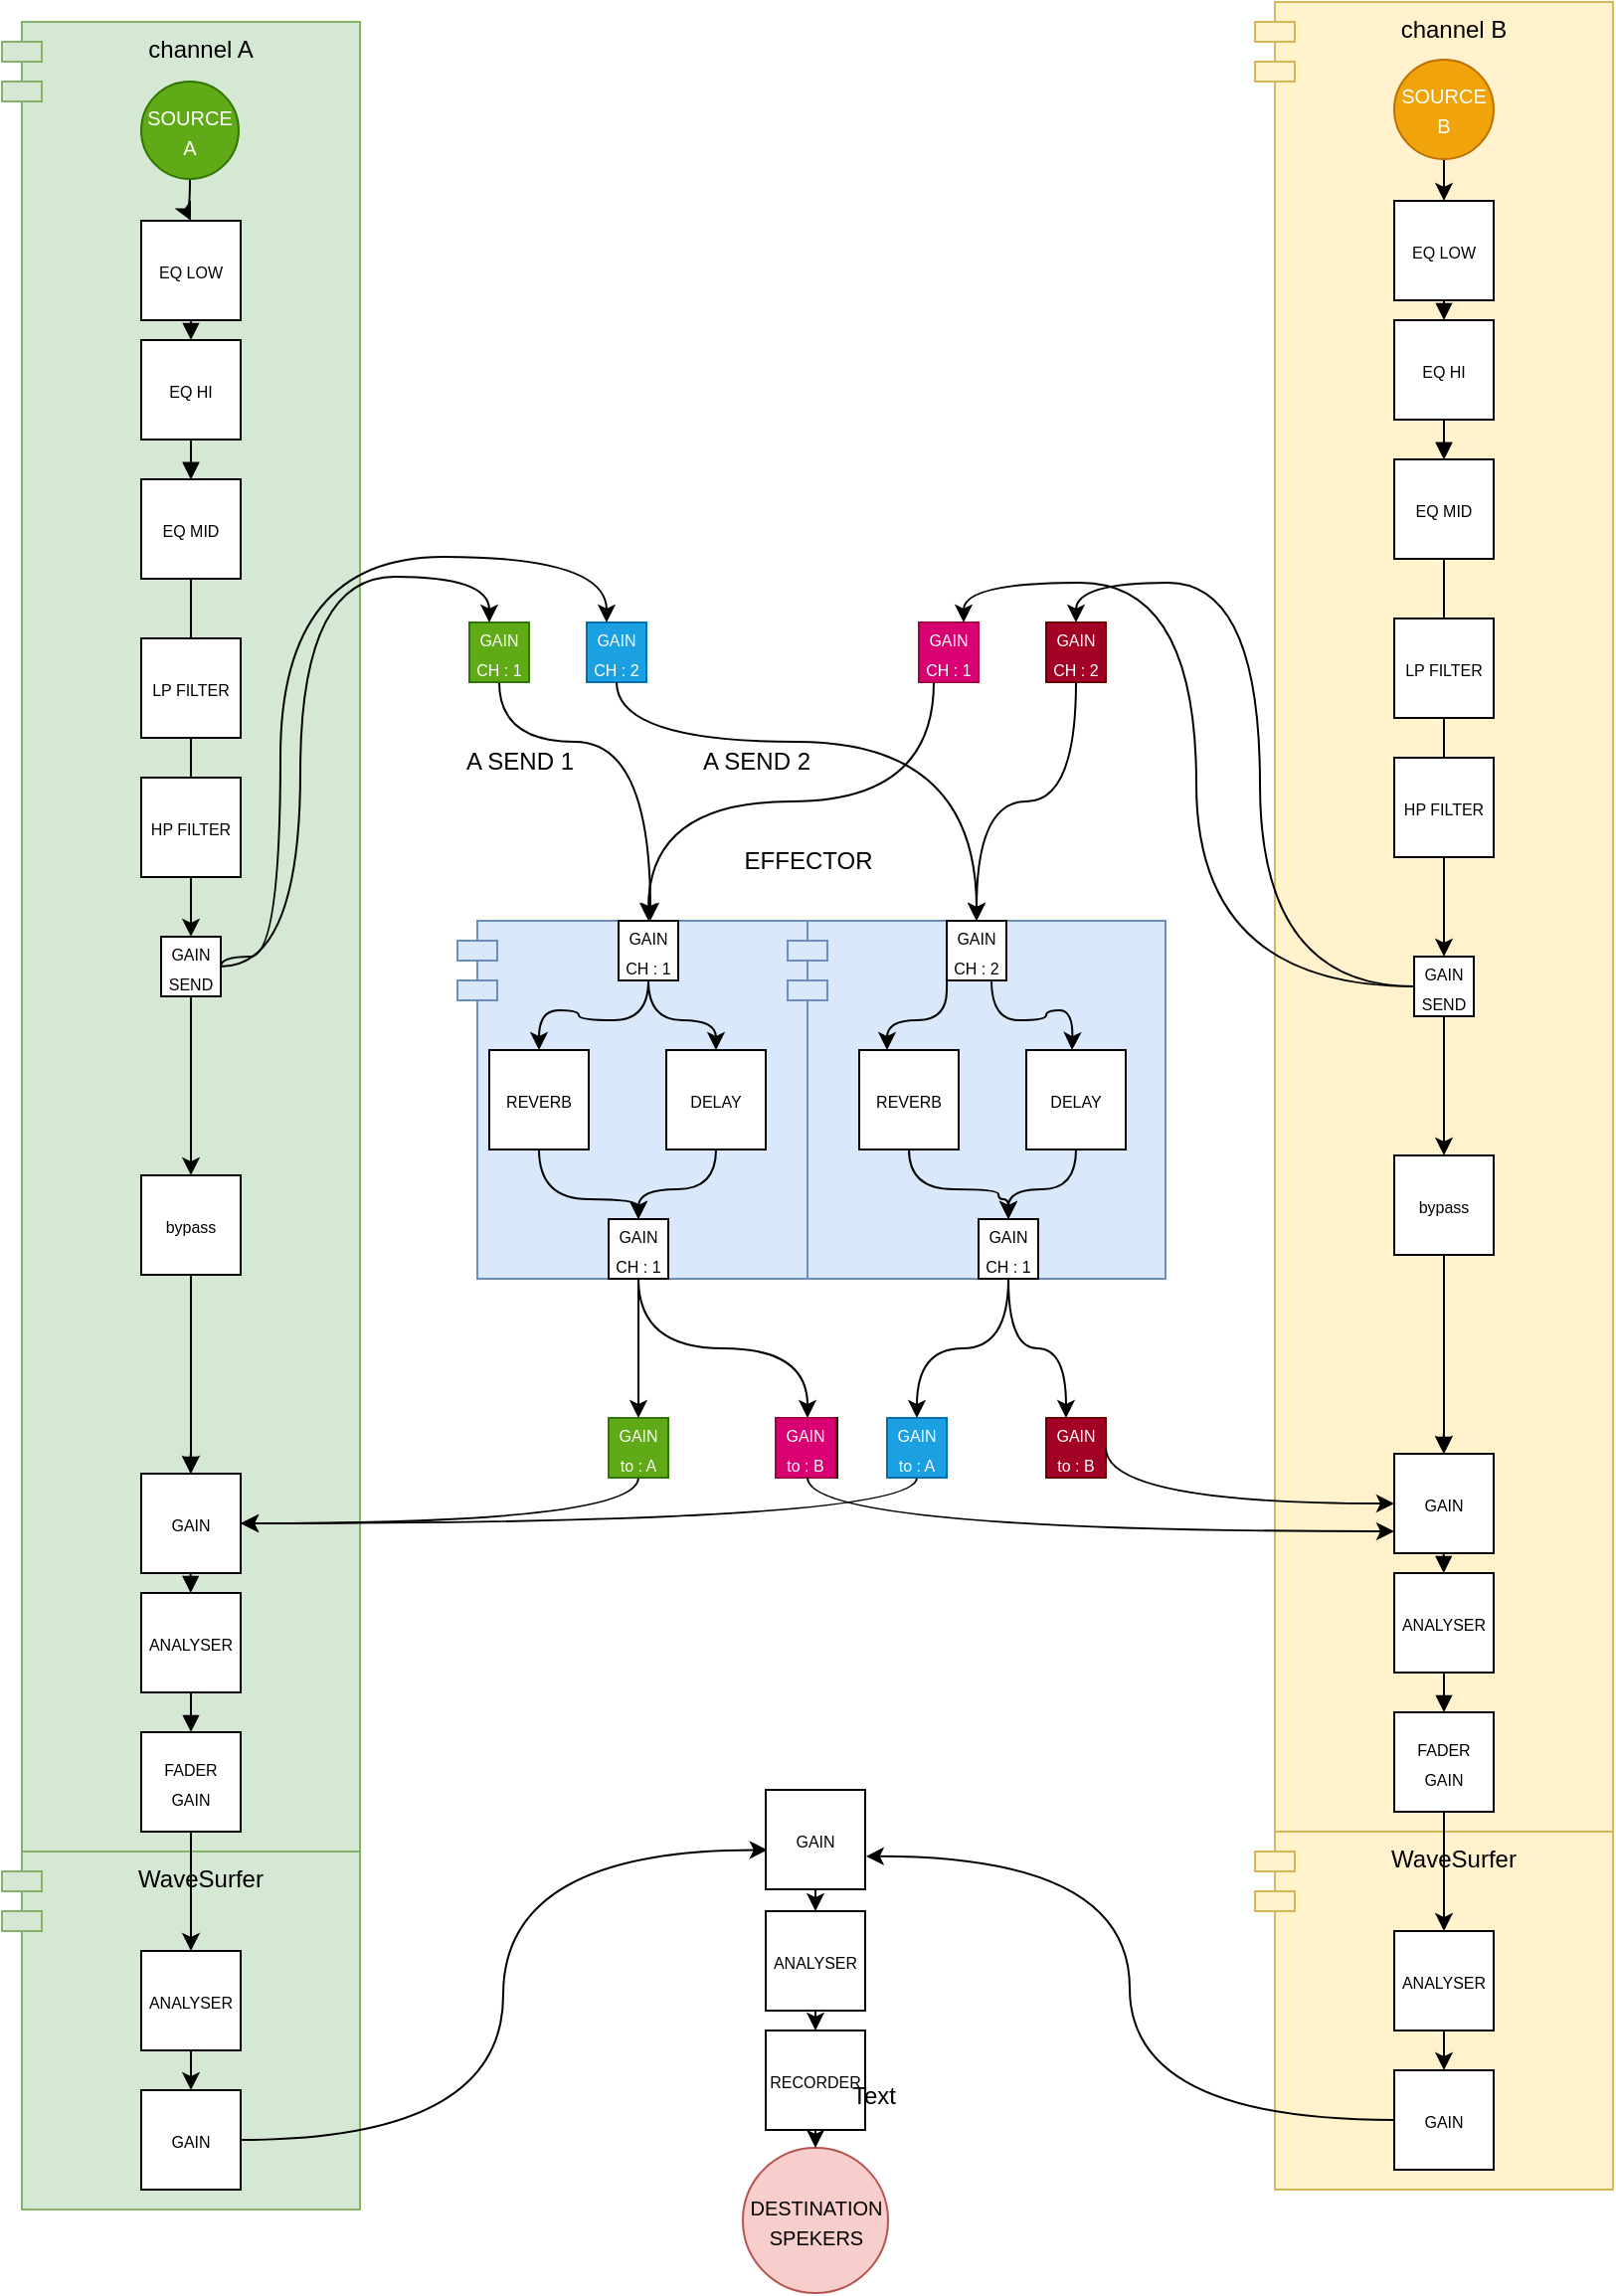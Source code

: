 <mxfile version="12.8.5" type="device"><diagram id="aJyT9b3DhNtjp5LQGEHR" name="Page-1"><mxGraphModel dx="2336" dy="2329" grid="1" gridSize="10" guides="1" tooltips="1" connect="1" arrows="1" fold="1" page="1" pageScale="1" pageWidth="827" pageHeight="1169" math="0" shadow="0"><root><mxCell id="0"/><mxCell id="1" parent="0"/><mxCell id="hh_D-ZH2HeHmO4kGd6he-6" value="channel A" style="shape=module;align=left;spacingLeft=20;align=center;verticalAlign=top;fillColor=#d5e8d4;strokeColor=#82b366;" vertex="1" parent="1"><mxGeometry x="9" y="-1159" width="180" height="1010" as="geometry"/></mxCell><mxCell id="hh_D-ZH2HeHmO4kGd6he-231" style="edgeStyle=orthogonalEdgeStyle;curved=1;rounded=0;orthogonalLoop=1;jettySize=auto;html=1;entryX=0.5;entryY=0;entryDx=0;entryDy=0;" edge="1" parent="1" source="hh_D-ZH2HeHmO4kGd6he-2" target="hh_D-ZH2HeHmO4kGd6he-3"><mxGeometry relative="1" as="geometry"/></mxCell><mxCell id="hh_D-ZH2HeHmO4kGd6he-2" value="&lt;font style=&quot;font-size: 10px&quot;&gt;SOURCE&lt;br&gt;A&lt;br&gt;&lt;/font&gt;" style="ellipse;whiteSpace=wrap;html=1;aspect=fixed;fillColor=#60a917;strokeColor=#2D7600;fontColor=#ffffff;" vertex="1" parent="1"><mxGeometry x="79" y="-1129" width="49" height="49" as="geometry"/></mxCell><mxCell id="hh_D-ZH2HeHmO4kGd6he-3" value="&lt;font style=&quot;font-size: 8px&quot;&gt;EQ LOW&lt;/font&gt;" style="whiteSpace=wrap;html=1;aspect=fixed;" vertex="1" parent="1"><mxGeometry x="79" y="-1059" width="50" height="50" as="geometry"/></mxCell><mxCell id="hh_D-ZH2HeHmO4kGd6he-8" value="&lt;font style=&quot;font-size: 8px&quot;&gt;GAIN&lt;/font&gt;" style="whiteSpace=wrap;html=1;aspect=fixed;" vertex="1" parent="1"><mxGeometry x="79" y="-429" width="50" height="50" as="geometry"/></mxCell><mxCell id="hh_D-ZH2HeHmO4kGd6he-9" value="&lt;font style=&quot;font-size: 8px&quot;&gt;ANALYSER&lt;/font&gt;" style="whiteSpace=wrap;html=1;aspect=fixed;" vertex="1" parent="1"><mxGeometry x="79" y="-369" width="50" height="50" as="geometry"/></mxCell><mxCell id="hh_D-ZH2HeHmO4kGd6he-10" value="&lt;font style=&quot;font-size: 8px&quot;&gt;FADER&lt;br&gt;GAIN&lt;br&gt;&lt;/font&gt;" style="whiteSpace=wrap;html=1;aspect=fixed;" vertex="1" parent="1"><mxGeometry x="79" y="-299" width="50" height="50" as="geometry"/></mxCell><mxCell id="hh_D-ZH2HeHmO4kGd6he-12" value="WaveSurfer" style="shape=module;align=left;spacingLeft=20;align=center;verticalAlign=top;fillColor=#d5e8d4;strokeColor=#82b366;" vertex="1" parent="1"><mxGeometry x="9" y="-239" width="180" height="180" as="geometry"/></mxCell><mxCell id="hh_D-ZH2HeHmO4kGd6he-41" value="" style="edgeStyle=none;rounded=0;orthogonalLoop=1;jettySize=auto;html=1;entryX=0.5;entryY=0;entryDx=0;entryDy=0;" edge="1" parent="1" source="hh_D-ZH2HeHmO4kGd6he-13" target="hh_D-ZH2HeHmO4kGd6he-14"><mxGeometry relative="1" as="geometry"><mxPoint x="104" y="-69" as="targetPoint"/></mxGeometry></mxCell><mxCell id="hh_D-ZH2HeHmO4kGd6he-13" value="&lt;font style=&quot;font-size: 8px&quot;&gt;ANALYSER&lt;/font&gt;" style="whiteSpace=wrap;html=1;aspect=fixed;" vertex="1" parent="1"><mxGeometry x="79" y="-189" width="50" height="50" as="geometry"/></mxCell><mxCell id="hh_D-ZH2HeHmO4kGd6he-227" style="edgeStyle=orthogonalEdgeStyle;curved=1;rounded=0;orthogonalLoop=1;jettySize=auto;html=1;entryX=0.018;entryY=0.604;entryDx=0;entryDy=0;entryPerimeter=0;" edge="1" parent="1" source="hh_D-ZH2HeHmO4kGd6he-14" target="hh_D-ZH2HeHmO4kGd6he-26"><mxGeometry relative="1" as="geometry"/></mxCell><mxCell id="hh_D-ZH2HeHmO4kGd6he-14" value="&lt;font style=&quot;font-size: 8px&quot;&gt;GAIN&lt;/font&gt;" style="whiteSpace=wrap;html=1;aspect=fixed;" vertex="1" parent="1"><mxGeometry x="79" y="-119" width="50" height="50" as="geometry"/></mxCell><mxCell id="hh_D-ZH2HeHmO4kGd6he-26" value="&lt;font style=&quot;font-size: 8px&quot;&gt;GAIN&lt;/font&gt;" style="whiteSpace=wrap;html=1;aspect=fixed;" vertex="1" parent="1"><mxGeometry x="393" y="-270" width="50" height="50" as="geometry"/></mxCell><mxCell id="hh_D-ZH2HeHmO4kGd6he-36" value="" style="edgeStyle=none;rounded=0;orthogonalLoop=1;jettySize=auto;html=1;exitX=0.5;exitY=1;exitDx=0;exitDy=0;entryX=0.5;entryY=0;entryDx=0;entryDy=0;" edge="1" parent="1" source="hh_D-ZH2HeHmO4kGd6he-26" target="hh_D-ZH2HeHmO4kGd6he-27"><mxGeometry relative="1" as="geometry"><mxPoint x="439" y="111" as="targetPoint"/></mxGeometry></mxCell><mxCell id="hh_D-ZH2HeHmO4kGd6he-229" style="edgeStyle=orthogonalEdgeStyle;curved=1;rounded=0;orthogonalLoop=1;jettySize=auto;html=1;exitX=0.5;exitY=1;exitDx=0;exitDy=0;entryX=0.5;entryY=0;entryDx=0;entryDy=0;" edge="1" parent="1" source="hh_D-ZH2HeHmO4kGd6he-27" target="hh_D-ZH2HeHmO4kGd6he-226"><mxGeometry relative="1" as="geometry"/></mxCell><mxCell id="hh_D-ZH2HeHmO4kGd6he-27" value="&lt;font style=&quot;font-size: 8px&quot;&gt;ANALYSER&lt;/font&gt;" style="whiteSpace=wrap;html=1;aspect=fixed;" vertex="1" parent="1"><mxGeometry x="393" y="-209" width="50" height="50" as="geometry"/></mxCell><mxCell id="hh_D-ZH2HeHmO4kGd6he-42" value="" style="edgeStyle=none;rounded=0;orthogonalLoop=1;jettySize=auto;html=1;entryX=0.5;entryY=0;entryDx=0;entryDy=0;" edge="1" parent="1" target="hh_D-ZH2HeHmO4kGd6he-13"><mxGeometry relative="1" as="geometry"><mxPoint x="104" y="-249" as="sourcePoint"/><mxPoint x="103.88" y="-239" as="targetPoint"/></mxGeometry></mxCell><mxCell id="hh_D-ZH2HeHmO4kGd6he-45" value="" style="endArrow=block;endFill=1;endSize=6;html=1;exitX=0.5;exitY=1;exitDx=0;exitDy=0;entryX=0.5;entryY=0;entryDx=0;entryDy=0;" edge="1" parent="1" source="hh_D-ZH2HeHmO4kGd6he-9" target="hh_D-ZH2HeHmO4kGd6he-10"><mxGeometry width="100" relative="1" as="geometry"><mxPoint x="169" y="-139" as="sourcePoint"/><mxPoint x="269" y="-139" as="targetPoint"/></mxGeometry></mxCell><mxCell id="hh_D-ZH2HeHmO4kGd6he-46" value="" style="endArrow=block;endFill=1;endSize=6;html=1;exitX=0.5;exitY=1;exitDx=0;exitDy=0;entryX=0.5;entryY=0;entryDx=0;entryDy=0;" edge="1" parent="1"><mxGeometry width="100" relative="1" as="geometry"><mxPoint x="103.86" y="-379" as="sourcePoint"/><mxPoint x="103.86" y="-369" as="targetPoint"/></mxGeometry></mxCell><mxCell id="hh_D-ZH2HeHmO4kGd6he-48" value="" style="endArrow=block;endFill=1;endSize=6;html=1;exitX=0.5;exitY=1;exitDx=0;exitDy=0;entryX=0.5;entryY=0;entryDx=0;entryDy=0;" edge="1" parent="1"><mxGeometry width="100" relative="1" as="geometry"><mxPoint x="103.86" y="-439" as="sourcePoint"/><mxPoint x="103.86" y="-429" as="targetPoint"/></mxGeometry></mxCell><mxCell id="hh_D-ZH2HeHmO4kGd6he-50" value="" style="endArrow=block;endFill=1;endSize=6;html=1;exitX=0.5;exitY=1;exitDx=0;exitDy=0;entryX=0.5;entryY=0;entryDx=0;entryDy=0;" edge="1" parent="1" source="hh_D-ZH2HeHmO4kGd6he-1" target="hh_D-ZH2HeHmO4kGd6he-4"><mxGeometry width="100" relative="1" as="geometry"><mxPoint x="103.86" y="-499" as="sourcePoint"/><mxPoint x="104" y="-499" as="targetPoint"/></mxGeometry></mxCell><mxCell id="hh_D-ZH2HeHmO4kGd6he-1" value="&lt;font style=&quot;font-size: 8px&quot;&gt;EQ HI&lt;/font&gt;" style="whiteSpace=wrap;html=1;aspect=fixed;" vertex="1" parent="1"><mxGeometry x="79" y="-999" width="50" height="50" as="geometry"/></mxCell><mxCell id="hh_D-ZH2HeHmO4kGd6he-60" value="" style="endArrow=block;endFill=1;endSize=6;html=1;exitX=0.5;exitY=1;exitDx=0;exitDy=0;entryX=0.5;entryY=0;entryDx=0;entryDy=0;" edge="1" parent="1" source="hh_D-ZH2HeHmO4kGd6he-3" target="hh_D-ZH2HeHmO4kGd6he-1"><mxGeometry width="100" relative="1" as="geometry"><mxPoint x="104" y="-579" as="sourcePoint"/><mxPoint x="103.86" y="-549" as="targetPoint"/></mxGeometry></mxCell><mxCell id="hh_D-ZH2HeHmO4kGd6he-71" style="edgeStyle=orthogonalEdgeStyle;curved=1;rounded=0;orthogonalLoop=1;jettySize=auto;html=1;exitX=0.5;exitY=1;exitDx=0;exitDy=0;" edge="1" parent="1" source="hh_D-ZH2HeHmO4kGd6he-131" target="hh_D-ZH2HeHmO4kGd6he-69"><mxGeometry relative="1" as="geometry"><Array as="points"><mxPoint x="259" y="-797"/><mxPoint x="335" y="-797"/></Array></mxGeometry></mxCell><mxCell id="hh_D-ZH2HeHmO4kGd6he-180" style="edgeStyle=orthogonalEdgeStyle;curved=1;rounded=0;orthogonalLoop=1;jettySize=auto;html=1;entryX=0.5;entryY=0;entryDx=0;entryDy=0;" edge="1" parent="1" source="hh_D-ZH2HeHmO4kGd6he-77" target="hh_D-ZH2HeHmO4kGd6he-8"><mxGeometry relative="1" as="geometry"/></mxCell><mxCell id="hh_D-ZH2HeHmO4kGd6he-77" value="&lt;font style=&quot;font-size: 8px&quot;&gt;bypass&lt;br&gt;&lt;/font&gt;" style="whiteSpace=wrap;html=1;aspect=fixed;" vertex="1" parent="1"><mxGeometry x="79" y="-579" width="50" height="50" as="geometry"/></mxCell><mxCell id="hh_D-ZH2HeHmO4kGd6he-83" value="" style="shape=module;align=left;spacingLeft=20;align=center;verticalAlign=top;fillColor=#dae8fc;strokeColor=#6c8ebf;" vertex="1" parent="1"><mxGeometry x="238" y="-707" width="180" height="180" as="geometry"/></mxCell><mxCell id="hh_D-ZH2HeHmO4kGd6he-84" value="" style="shape=module;align=left;spacingLeft=20;align=center;verticalAlign=top;fillColor=#dae8fc;strokeColor=#6c8ebf;" vertex="1" parent="1"><mxGeometry x="404" y="-707" width="190" height="180" as="geometry"/></mxCell><mxCell id="hh_D-ZH2HeHmO4kGd6he-116" style="edgeStyle=orthogonalEdgeStyle;curved=1;rounded=0;orthogonalLoop=1;jettySize=auto;html=1;exitX=0.5;exitY=1;exitDx=0;exitDy=0;entryX=0.5;entryY=0;entryDx=0;entryDy=0;" edge="1" parent="1" source="hh_D-ZH2HeHmO4kGd6he-82" target="hh_D-ZH2HeHmO4kGd6he-95"><mxGeometry relative="1" as="geometry"><Array as="points"><mxPoint x="279" y="-567"/><mxPoint x="329" y="-567"/></Array></mxGeometry></mxCell><mxCell id="hh_D-ZH2HeHmO4kGd6he-82" value="&lt;font style=&quot;font-size: 8px&quot;&gt;REVERB&lt;/font&gt;" style="whiteSpace=wrap;html=1;aspect=fixed;" vertex="1" parent="1"><mxGeometry x="254" y="-642" width="50" height="50" as="geometry"/></mxCell><mxCell id="hh_D-ZH2HeHmO4kGd6he-121" style="edgeStyle=orthogonalEdgeStyle;curved=1;rounded=0;orthogonalLoop=1;jettySize=auto;html=1;exitX=0.5;exitY=1;exitDx=0;exitDy=0;entryX=0.5;entryY=0;entryDx=0;entryDy=0;" edge="1" parent="1" source="hh_D-ZH2HeHmO4kGd6he-88" target="hh_D-ZH2HeHmO4kGd6he-95"><mxGeometry relative="1" as="geometry"/></mxCell><mxCell id="hh_D-ZH2HeHmO4kGd6he-88" value="&lt;font style=&quot;font-size: 8px&quot;&gt;DELAY&lt;/font&gt;" style="whiteSpace=wrap;html=1;aspect=fixed;" vertex="1" parent="1"><mxGeometry x="343" y="-642" width="50" height="50" as="geometry"/></mxCell><mxCell id="hh_D-ZH2HeHmO4kGd6he-89" style="edgeStyle=orthogonalEdgeStyle;curved=1;rounded=0;orthogonalLoop=1;jettySize=auto;html=1;entryX=0.5;entryY=0;entryDx=0;entryDy=0;exitX=0.5;exitY=1;exitDx=0;exitDy=0;" edge="1" parent="1" source="hh_D-ZH2HeHmO4kGd6he-69" target="hh_D-ZH2HeHmO4kGd6he-82"><mxGeometry relative="1" as="geometry"/></mxCell><mxCell id="hh_D-ZH2HeHmO4kGd6he-90" style="edgeStyle=orthogonalEdgeStyle;curved=1;rounded=0;orthogonalLoop=1;jettySize=auto;html=1;exitX=0.5;exitY=1;exitDx=0;exitDy=0;" edge="1" parent="1" source="hh_D-ZH2HeHmO4kGd6he-69" target="hh_D-ZH2HeHmO4kGd6he-88"><mxGeometry relative="1" as="geometry"/></mxCell><mxCell id="hh_D-ZH2HeHmO4kGd6he-219" style="edgeStyle=orthogonalEdgeStyle;curved=1;rounded=0;orthogonalLoop=1;jettySize=auto;html=1;entryX=0.5;entryY=0;entryDx=0;entryDy=0;exitX=0.5;exitY=1;exitDx=0;exitDy=0;" edge="1" parent="1" source="hh_D-ZH2HeHmO4kGd6he-91" target="hh_D-ZH2HeHmO4kGd6he-106"><mxGeometry relative="1" as="geometry"><Array as="points"><mxPoint x="465" y="-572"/><mxPoint x="510" y="-572"/><mxPoint x="510" y="-567"/><mxPoint x="515" y="-567"/></Array></mxGeometry></mxCell><mxCell id="hh_D-ZH2HeHmO4kGd6he-91" value="&lt;font style=&quot;font-size: 8px&quot;&gt;REVERB&lt;/font&gt;" style="whiteSpace=wrap;html=1;aspect=fixed;" vertex="1" parent="1"><mxGeometry x="440" y="-642" width="50" height="50" as="geometry"/></mxCell><mxCell id="hh_D-ZH2HeHmO4kGd6he-218" style="edgeStyle=orthogonalEdgeStyle;curved=1;rounded=0;orthogonalLoop=1;jettySize=auto;html=1;" edge="1" parent="1" source="hh_D-ZH2HeHmO4kGd6he-92" target="hh_D-ZH2HeHmO4kGd6he-106"><mxGeometry relative="1" as="geometry"/></mxCell><mxCell id="hh_D-ZH2HeHmO4kGd6he-92" value="&lt;font style=&quot;font-size: 8px&quot;&gt;DELAY&lt;/font&gt;" style="whiteSpace=wrap;html=1;aspect=fixed;" vertex="1" parent="1"><mxGeometry x="524" y="-642" width="50" height="50" as="geometry"/></mxCell><mxCell id="hh_D-ZH2HeHmO4kGd6he-94" value="EFFECTOR" style="text;html=1;resizable=0;autosize=1;align=center;verticalAlign=middle;points=[];fillColor=none;strokeColor=none;rounded=0;" vertex="1" parent="1"><mxGeometry x="374" y="-747" width="80" height="20" as="geometry"/></mxCell><mxCell id="hh_D-ZH2HeHmO4kGd6he-112" style="edgeStyle=orthogonalEdgeStyle;curved=1;rounded=0;orthogonalLoop=1;jettySize=auto;html=1;exitX=0.5;exitY=1;exitDx=0;exitDy=0;entryX=0.5;entryY=0;entryDx=0;entryDy=0;" edge="1" parent="1" source="hh_D-ZH2HeHmO4kGd6he-95" target="hh_D-ZH2HeHmO4kGd6he-109"><mxGeometry relative="1" as="geometry"/></mxCell><mxCell id="hh_D-ZH2HeHmO4kGd6he-95" value="&lt;font style=&quot;font-size: 8px&quot;&gt;GAIN&lt;br&gt;CH : 1&lt;br&gt;&lt;/font&gt;" style="whiteSpace=wrap;html=1;aspect=fixed;" vertex="1" parent="1"><mxGeometry x="314" y="-557" width="30" height="30" as="geometry"/></mxCell><mxCell id="hh_D-ZH2HeHmO4kGd6he-104" value="A SEND 1" style="text;html=1;resizable=0;autosize=1;align=center;verticalAlign=middle;points=[];fillColor=none;strokeColor=none;rounded=0;" vertex="1" parent="1"><mxGeometry x="234" y="-797" width="70" height="20" as="geometry"/></mxCell><mxCell id="hh_D-ZH2HeHmO4kGd6he-105" value="A SEND 2" style="text;html=1;resizable=0;autosize=1;align=center;verticalAlign=middle;points=[];fillColor=none;strokeColor=none;rounded=0;" vertex="1" parent="1"><mxGeometry x="353" y="-797" width="70" height="20" as="geometry"/></mxCell><mxCell id="hh_D-ZH2HeHmO4kGd6he-125" style="edgeStyle=orthogonalEdgeStyle;curved=1;rounded=0;orthogonalLoop=1;jettySize=auto;html=1;exitX=0.5;exitY=1;exitDx=0;exitDy=0;" edge="1" parent="1" source="hh_D-ZH2HeHmO4kGd6he-106" target="hh_D-ZH2HeHmO4kGd6he-122"><mxGeometry relative="1" as="geometry"/></mxCell><mxCell id="hh_D-ZH2HeHmO4kGd6he-106" value="&lt;font style=&quot;font-size: 8px&quot;&gt;GAIN&lt;br&gt;CH : 1&lt;br&gt;&lt;/font&gt;" style="whiteSpace=wrap;html=1;aspect=fixed;" vertex="1" parent="1"><mxGeometry x="500" y="-557" width="30" height="30" as="geometry"/></mxCell><mxCell id="hh_D-ZH2HeHmO4kGd6he-107" style="edgeStyle=orthogonalEdgeStyle;curved=1;rounded=0;orthogonalLoop=1;jettySize=auto;html=1;exitX=0.75;exitY=1;exitDx=0;exitDy=0;" edge="1" parent="1" source="hh_D-ZH2HeHmO4kGd6he-72"><mxGeometry relative="1" as="geometry"><mxPoint x="514.03" y="-717.0" as="sourcePoint"/><mxPoint x="547.03" y="-642.0" as="targetPoint"/></mxGeometry></mxCell><mxCell id="hh_D-ZH2HeHmO4kGd6he-108" style="edgeStyle=orthogonalEdgeStyle;curved=1;rounded=0;orthogonalLoop=1;jettySize=auto;html=1;entryX=0.5;entryY=0;entryDx=0;entryDy=0;exitX=0.25;exitY=1;exitDx=0;exitDy=0;" edge="1" parent="1" source="hh_D-ZH2HeHmO4kGd6he-72"><mxGeometry relative="1" as="geometry"><mxPoint x="473" y="-710" as="sourcePoint"/><mxPoint x="454.004" y="-642.0" as="targetPoint"/><Array as="points"><mxPoint x="492" y="-687"/><mxPoint x="484" y="-687"/><mxPoint x="484" y="-657"/><mxPoint x="454" y="-657"/></Array></mxGeometry></mxCell><mxCell id="hh_D-ZH2HeHmO4kGd6he-114" style="edgeStyle=orthogonalEdgeStyle;curved=1;rounded=0;orthogonalLoop=1;jettySize=auto;html=1;" edge="1" parent="1" source="hh_D-ZH2HeHmO4kGd6he-109" target="hh_D-ZH2HeHmO4kGd6he-8"><mxGeometry relative="1" as="geometry"><mxPoint x="324" y="-367" as="targetPoint"/><Array as="points"><mxPoint x="329" y="-404"/></Array></mxGeometry></mxCell><mxCell id="hh_D-ZH2HeHmO4kGd6he-109" value="&lt;font style=&quot;font-size: 8px&quot;&gt;GAIN&lt;br&gt;to : A&lt;br&gt;&lt;/font&gt;" style="whiteSpace=wrap;html=1;aspect=fixed;fillColor=#60a917;strokeColor=#2D7600;fontColor=#ffffff;" vertex="1" parent="1"><mxGeometry x="314" y="-457" width="30" height="30" as="geometry"/></mxCell><mxCell id="hh_D-ZH2HeHmO4kGd6he-110" value="&lt;font style=&quot;font-size: 8px&quot;&gt;GAIN&lt;br&gt;CH : 2&lt;br&gt;&lt;/font&gt;" style="whiteSpace=wrap;html=1;aspect=fixed;" vertex="1" parent="1"><mxGeometry x="399" y="-457" width="30" height="30" as="geometry"/></mxCell><mxCell id="hh_D-ZH2HeHmO4kGd6he-124" style="edgeStyle=orthogonalEdgeStyle;curved=1;rounded=0;orthogonalLoop=1;jettySize=auto;html=1;exitX=0.5;exitY=1;exitDx=0;exitDy=0;entryX=1;entryY=0.5;entryDx=0;entryDy=0;" edge="1" parent="1" source="hh_D-ZH2HeHmO4kGd6he-122" target="hh_D-ZH2HeHmO4kGd6he-8"><mxGeometry relative="1" as="geometry"><mxPoint x="300" y="-390" as="targetPoint"/><Array as="points"><mxPoint x="469" y="-404"/></Array></mxGeometry></mxCell><mxCell id="hh_D-ZH2HeHmO4kGd6he-122" value="&lt;font style=&quot;font-size: 8px&quot;&gt;GAIN&lt;br&gt;to : A&lt;br&gt;&lt;/font&gt;" style="whiteSpace=wrap;html=1;aspect=fixed;fillColor=#1ba1e2;strokeColor=#006EAF;fontColor=#ffffff;" vertex="1" parent="1"><mxGeometry x="454" y="-457" width="30" height="30" as="geometry"/></mxCell><mxCell id="hh_D-ZH2HeHmO4kGd6he-123" value="&lt;font style=&quot;font-size: 8px&quot;&gt;GAIN&lt;br&gt;to : B&lt;br&gt;&lt;/font&gt;" style="whiteSpace=wrap;html=1;aspect=fixed;fillColor=#a20025;strokeColor=#6F0000;fontColor=#ffffff;" vertex="1" parent="1"><mxGeometry x="534" y="-457" width="30" height="30" as="geometry"/></mxCell><mxCell id="hh_D-ZH2HeHmO4kGd6he-127" style="edgeStyle=orthogonalEdgeStyle;curved=1;rounded=0;orthogonalLoop=1;jettySize=auto;html=1;exitX=0.5;exitY=1;exitDx=0;exitDy=0;entryX=0.333;entryY=0;entryDx=0;entryDy=0;entryPerimeter=0;" edge="1" parent="1" source="hh_D-ZH2HeHmO4kGd6he-106" target="hh_D-ZH2HeHmO4kGd6he-123"><mxGeometry relative="1" as="geometry"><mxPoint x="570" y="-527" as="sourcePoint"/><mxPoint x="524" y="-457" as="targetPoint"/></mxGeometry></mxCell><mxCell id="hh_D-ZH2HeHmO4kGd6he-182" style="edgeStyle=orthogonalEdgeStyle;curved=1;rounded=0;orthogonalLoop=1;jettySize=auto;html=1;" edge="1" parent="1" source="hh_D-ZH2HeHmO4kGd6he-65" target="hh_D-ZH2HeHmO4kGd6he-77"><mxGeometry relative="1" as="geometry"/></mxCell><mxCell id="hh_D-ZH2HeHmO4kGd6he-65" value="&lt;font style=&quot;font-size: 8px&quot;&gt;GAIN&lt;br&gt;SEND&lt;br&gt;&lt;/font&gt;" style="whiteSpace=wrap;html=1;aspect=fixed;" vertex="1" parent="1"><mxGeometry x="89" y="-699" width="30" height="30" as="geometry"/></mxCell><mxCell id="hh_D-ZH2HeHmO4kGd6he-131" value="&lt;font style=&quot;font-size: 8px&quot;&gt;GAIN&lt;br&gt;CH : 1&lt;br&gt;&lt;/font&gt;" style="whiteSpace=wrap;html=1;aspect=fixed;fillColor=#60a917;strokeColor=#2D7600;fontColor=#ffffff;" vertex="1" parent="1"><mxGeometry x="244" y="-857" width="30" height="30" as="geometry"/></mxCell><mxCell id="hh_D-ZH2HeHmO4kGd6he-161" style="edgeStyle=orthogonalEdgeStyle;curved=1;rounded=0;orthogonalLoop=1;jettySize=auto;html=1;exitX=1;exitY=0.5;exitDx=0;exitDy=0;" edge="1" parent="1" source="hh_D-ZH2HeHmO4kGd6he-65" target="hh_D-ZH2HeHmO4kGd6he-131"><mxGeometry relative="1" as="geometry"><mxPoint x="119" y="-624" as="sourcePoint"/><mxPoint x="330" y="-619" as="targetPoint"/><Array as="points"><mxPoint x="159" y="-684"/><mxPoint x="159" y="-880"/><mxPoint x="254" y="-880"/></Array></mxGeometry></mxCell><mxCell id="hh_D-ZH2HeHmO4kGd6he-132" value="&lt;font style=&quot;font-size: 8px&quot;&gt;GAIN&lt;br&gt;CH : 2&lt;br&gt;&lt;/font&gt;" style="whiteSpace=wrap;html=1;aspect=fixed;fillColor=#1ba1e2;strokeColor=#006EAF;fontColor=#ffffff;" vertex="1" parent="1"><mxGeometry x="303" y="-857" width="30" height="30" as="geometry"/></mxCell><mxCell id="hh_D-ZH2HeHmO4kGd6he-165" style="edgeStyle=orthogonalEdgeStyle;curved=1;rounded=0;orthogonalLoop=1;jettySize=auto;html=1;exitX=1;exitY=0.5;exitDx=0;exitDy=0;" edge="1" parent="1" source="hh_D-ZH2HeHmO4kGd6he-65" target="hh_D-ZH2HeHmO4kGd6he-132"><mxGeometry relative="1" as="geometry"><mxPoint x="104" y="-799" as="sourcePoint"/><mxPoint x="470" y="-619" as="targetPoint"/><Array as="points"><mxPoint x="119" y="-689"/><mxPoint x="149" y="-689"/><mxPoint x="149" y="-890"/><mxPoint x="313" y="-890"/></Array></mxGeometry></mxCell><mxCell id="hh_D-ZH2HeHmO4kGd6he-69" value="&lt;font style=&quot;font-size: 8px&quot;&gt;GAIN&lt;br&gt;CH : 1&lt;br&gt;&lt;/font&gt;" style="whiteSpace=wrap;html=1;aspect=fixed;" vertex="1" parent="1"><mxGeometry x="319" y="-707" width="30" height="30" as="geometry"/></mxCell><mxCell id="hh_D-ZH2HeHmO4kGd6he-72" value="&lt;font style=&quot;font-size: 8px&quot;&gt;GAIN&lt;br&gt;CH : 2&lt;br&gt;&lt;/font&gt;" style="whiteSpace=wrap;html=1;aspect=fixed;" vertex="1" parent="1"><mxGeometry x="484" y="-707" width="30" height="30" as="geometry"/></mxCell><mxCell id="hh_D-ZH2HeHmO4kGd6he-74" style="edgeStyle=orthogonalEdgeStyle;curved=1;rounded=0;orthogonalLoop=1;jettySize=auto;html=1;exitX=0.5;exitY=1;exitDx=0;exitDy=0;entryX=0.5;entryY=0;entryDx=0;entryDy=0;" edge="1" parent="1" source="hh_D-ZH2HeHmO4kGd6he-132" target="hh_D-ZH2HeHmO4kGd6he-72"><mxGeometry relative="1" as="geometry"><mxPoint x="344" y="-817" as="sourcePoint"/><Array as="points"><mxPoint x="318" y="-797"/><mxPoint x="499" y="-797"/></Array></mxGeometry></mxCell><mxCell id="hh_D-ZH2HeHmO4kGd6he-172" style="edgeStyle=orthogonalEdgeStyle;curved=1;rounded=0;orthogonalLoop=1;jettySize=auto;html=1;exitX=0.25;exitY=1;exitDx=0;exitDy=0;" edge="1" parent="1" source="hh_D-ZH2HeHmO4kGd6he-168" target="hh_D-ZH2HeHmO4kGd6he-69"><mxGeometry relative="1" as="geometry"/></mxCell><mxCell id="hh_D-ZH2HeHmO4kGd6he-168" value="&lt;font style=&quot;font-size: 8px&quot;&gt;GAIN&lt;br&gt;CH : 1&lt;br&gt;&lt;/font&gt;" style="whiteSpace=wrap;html=1;aspect=fixed;fillColor=#d80073;strokeColor=#A50040;fontColor=#ffffff;" vertex="1" parent="1"><mxGeometry x="470" y="-857" width="30" height="30" as="geometry"/></mxCell><mxCell id="hh_D-ZH2HeHmO4kGd6he-173" style="edgeStyle=orthogonalEdgeStyle;curved=1;rounded=0;orthogonalLoop=1;jettySize=auto;html=1;exitX=0.5;exitY=1;exitDx=0;exitDy=0;" edge="1" parent="1" source="hh_D-ZH2HeHmO4kGd6he-169" target="hh_D-ZH2HeHmO4kGd6he-72"><mxGeometry relative="1" as="geometry"/></mxCell><mxCell id="hh_D-ZH2HeHmO4kGd6he-169" value="&lt;font style=&quot;font-size: 8px&quot;&gt;GAIN&lt;br&gt;CH : 2&lt;br&gt;&lt;/font&gt;" style="whiteSpace=wrap;html=1;aspect=fixed;fillColor=#a20025;strokeColor=#6F0000;fontColor=#ffffff;" vertex="1" parent="1"><mxGeometry x="534" y="-857" width="30" height="30" as="geometry"/></mxCell><mxCell id="hh_D-ZH2HeHmO4kGd6he-176" style="edgeStyle=orthogonalEdgeStyle;curved=1;rounded=0;orthogonalLoop=1;jettySize=auto;html=1;exitX=0.5;exitY=1;exitDx=0;exitDy=0;entryX=0.5;entryY=0;entryDx=0;entryDy=0;" edge="1" parent="1" source="hh_D-ZH2HeHmO4kGd6he-95" target="hh_D-ZH2HeHmO4kGd6he-110"><mxGeometry relative="1" as="geometry"><mxPoint x="353" y="-527" as="sourcePoint"/><mxPoint x="353" y="-457" as="targetPoint"/></mxGeometry></mxCell><mxCell id="hh_D-ZH2HeHmO4kGd6he-181" style="edgeStyle=orthogonalEdgeStyle;curved=1;rounded=0;orthogonalLoop=1;jettySize=auto;html=1;entryX=0.5;entryY=0;entryDx=0;entryDy=0;" edge="1" parent="1" source="hh_D-ZH2HeHmO4kGd6he-4" target="hh_D-ZH2HeHmO4kGd6he-65"><mxGeometry relative="1" as="geometry"/></mxCell><mxCell id="hh_D-ZH2HeHmO4kGd6he-4" value="&lt;font style=&quot;font-size: 8px&quot;&gt;EQ MID&lt;/font&gt;" style="whiteSpace=wrap;html=1;aspect=fixed;" vertex="1" parent="1"><mxGeometry x="79" y="-929" width="50" height="50" as="geometry"/></mxCell><mxCell id="hh_D-ZH2HeHmO4kGd6he-178" value="" style="endArrow=block;endFill=1;endSize=6;html=1;exitX=0.5;exitY=1;exitDx=0;exitDy=0;entryX=0.5;entryY=0;entryDx=0;entryDy=0;" edge="1" parent="1" source="hh_D-ZH2HeHmO4kGd6he-1" target="hh_D-ZH2HeHmO4kGd6he-4"><mxGeometry width="100" relative="1" as="geometry"><mxPoint x="104" y="-739.0" as="sourcePoint"/><mxPoint x="103.86" y="-549.0" as="targetPoint"/></mxGeometry></mxCell><mxCell id="hh_D-ZH2HeHmO4kGd6he-185" value="&lt;span style=&quot;font-size: 8px&quot;&gt;LP FILTER&lt;/span&gt;" style="whiteSpace=wrap;html=1;aspect=fixed;" vertex="1" parent="1"><mxGeometry x="79" y="-849" width="50" height="50" as="geometry"/></mxCell><mxCell id="hh_D-ZH2HeHmO4kGd6he-186" value="&lt;font style=&quot;font-size: 8px&quot;&gt;HP FILTER&lt;/font&gt;" style="whiteSpace=wrap;html=1;aspect=fixed;" vertex="1" parent="1"><mxGeometry x="79" y="-779" width="50" height="50" as="geometry"/></mxCell><mxCell id="hh_D-ZH2HeHmO4kGd6he-187" value="channel B" style="shape=module;align=left;spacingLeft=20;align=center;verticalAlign=top;fillColor=#fff2cc;strokeColor=#d6b656;" vertex="1" parent="1"><mxGeometry x="639" y="-1169" width="180" height="1010" as="geometry"/></mxCell><mxCell id="hh_D-ZH2HeHmO4kGd6he-232" style="edgeStyle=orthogonalEdgeStyle;curved=1;rounded=0;orthogonalLoop=1;jettySize=auto;html=1;" edge="1" parent="1" source="hh_D-ZH2HeHmO4kGd6he-188" target="hh_D-ZH2HeHmO4kGd6he-189"><mxGeometry relative="1" as="geometry"/></mxCell><mxCell id="hh_D-ZH2HeHmO4kGd6he-188" value="&lt;font style=&quot;font-size: 10px&quot;&gt;SOURCE&lt;br&gt;B&lt;br&gt;&lt;/font&gt;" style="ellipse;whiteSpace=wrap;html=1;aspect=fixed;fillColor=#f0a30a;strokeColor=#BD7000;fontColor=#ffffff;" vertex="1" parent="1"><mxGeometry x="709" y="-1140" width="50" height="50" as="geometry"/></mxCell><mxCell id="hh_D-ZH2HeHmO4kGd6he-189" value="&lt;font style=&quot;font-size: 8px&quot;&gt;EQ LOW&lt;/font&gt;" style="whiteSpace=wrap;html=1;aspect=fixed;" vertex="1" parent="1"><mxGeometry x="709" y="-1069" width="50" height="50" as="geometry"/></mxCell><mxCell id="hh_D-ZH2HeHmO4kGd6he-190" value="&lt;font style=&quot;font-size: 8px&quot;&gt;GAIN&lt;/font&gt;" style="whiteSpace=wrap;html=1;aspect=fixed;" vertex="1" parent="1"><mxGeometry x="709" y="-439" width="50" height="50" as="geometry"/></mxCell><mxCell id="hh_D-ZH2HeHmO4kGd6he-191" value="&lt;font style=&quot;font-size: 8px&quot;&gt;ANALYSER&lt;/font&gt;" style="whiteSpace=wrap;html=1;aspect=fixed;" vertex="1" parent="1"><mxGeometry x="709" y="-379" width="50" height="50" as="geometry"/></mxCell><mxCell id="hh_D-ZH2HeHmO4kGd6he-192" value="&lt;font style=&quot;font-size: 8px&quot;&gt;FADER&lt;br&gt;GAIN&lt;br&gt;&lt;/font&gt;" style="whiteSpace=wrap;html=1;aspect=fixed;" vertex="1" parent="1"><mxGeometry x="709" y="-309" width="50" height="50" as="geometry"/></mxCell><mxCell id="hh_D-ZH2HeHmO4kGd6he-193" value="WaveSurfer" style="shape=module;align=left;spacingLeft=20;align=center;verticalAlign=top;fillColor=#fff2cc;strokeColor=#d6b656;" vertex="1" parent="1"><mxGeometry x="639" y="-249" width="180" height="180" as="geometry"/></mxCell><mxCell id="hh_D-ZH2HeHmO4kGd6he-194" value="" style="edgeStyle=none;rounded=0;orthogonalLoop=1;jettySize=auto;html=1;entryX=0.5;entryY=0;entryDx=0;entryDy=0;" edge="1" source="hh_D-ZH2HeHmO4kGd6he-195" target="hh_D-ZH2HeHmO4kGd6he-196" parent="1"><mxGeometry relative="1" as="geometry"><mxPoint x="734" y="-79" as="targetPoint"/></mxGeometry></mxCell><mxCell id="hh_D-ZH2HeHmO4kGd6he-195" value="&lt;font style=&quot;font-size: 8px&quot;&gt;ANALYSER&lt;/font&gt;" style="whiteSpace=wrap;html=1;aspect=fixed;" vertex="1" parent="1"><mxGeometry x="709" y="-199" width="50" height="50" as="geometry"/></mxCell><mxCell id="hh_D-ZH2HeHmO4kGd6he-228" style="edgeStyle=orthogonalEdgeStyle;curved=1;rounded=0;orthogonalLoop=1;jettySize=auto;html=1;entryX=1.008;entryY=0.668;entryDx=0;entryDy=0;entryPerimeter=0;" edge="1" parent="1" source="hh_D-ZH2HeHmO4kGd6he-196" target="hh_D-ZH2HeHmO4kGd6he-26"><mxGeometry relative="1" as="geometry"/></mxCell><mxCell id="hh_D-ZH2HeHmO4kGd6he-196" value="&lt;font style=&quot;font-size: 8px&quot;&gt;GAIN&lt;/font&gt;" style="whiteSpace=wrap;html=1;aspect=fixed;" vertex="1" parent="1"><mxGeometry x="709" y="-129" width="50" height="50" as="geometry"/></mxCell><mxCell id="hh_D-ZH2HeHmO4kGd6he-197" value="" style="edgeStyle=none;rounded=0;orthogonalLoop=1;jettySize=auto;html=1;entryX=0.5;entryY=0;entryDx=0;entryDy=0;" edge="1" target="hh_D-ZH2HeHmO4kGd6he-195" parent="1"><mxGeometry relative="1" as="geometry"><mxPoint x="734" y="-259" as="sourcePoint"/><mxPoint x="733.88" y="-249" as="targetPoint"/></mxGeometry></mxCell><mxCell id="hh_D-ZH2HeHmO4kGd6he-198" value="" style="endArrow=block;endFill=1;endSize=6;html=1;exitX=0.5;exitY=1;exitDx=0;exitDy=0;entryX=0.5;entryY=0;entryDx=0;entryDy=0;" edge="1" source="hh_D-ZH2HeHmO4kGd6he-191" target="hh_D-ZH2HeHmO4kGd6he-192" parent="1"><mxGeometry width="100" relative="1" as="geometry"><mxPoint x="799" y="-149" as="sourcePoint"/><mxPoint x="899" y="-149" as="targetPoint"/></mxGeometry></mxCell><mxCell id="hh_D-ZH2HeHmO4kGd6he-199" value="" style="endArrow=block;endFill=1;endSize=6;html=1;exitX=0.5;exitY=1;exitDx=0;exitDy=0;entryX=0.5;entryY=0;entryDx=0;entryDy=0;" edge="1" parent="1"><mxGeometry width="100" relative="1" as="geometry"><mxPoint x="733.86" y="-389" as="sourcePoint"/><mxPoint x="733.86" y="-379" as="targetPoint"/></mxGeometry></mxCell><mxCell id="hh_D-ZH2HeHmO4kGd6he-200" value="" style="endArrow=block;endFill=1;endSize=6;html=1;exitX=0.5;exitY=1;exitDx=0;exitDy=0;entryX=0.5;entryY=0;entryDx=0;entryDy=0;" edge="1" parent="1"><mxGeometry width="100" relative="1" as="geometry"><mxPoint x="733.86" y="-449" as="sourcePoint"/><mxPoint x="733.86" y="-439" as="targetPoint"/></mxGeometry></mxCell><mxCell id="hh_D-ZH2HeHmO4kGd6he-201" value="" style="endArrow=block;endFill=1;endSize=6;html=1;exitX=0.5;exitY=1;exitDx=0;exitDy=0;entryX=0.5;entryY=0;entryDx=0;entryDy=0;" edge="1" source="hh_D-ZH2HeHmO4kGd6he-202" target="hh_D-ZH2HeHmO4kGd6he-211" parent="1"><mxGeometry width="100" relative="1" as="geometry"><mxPoint x="733.86" y="-509" as="sourcePoint"/><mxPoint x="734" y="-509" as="targetPoint"/></mxGeometry></mxCell><mxCell id="hh_D-ZH2HeHmO4kGd6he-202" value="&lt;font style=&quot;font-size: 8px&quot;&gt;EQ HI&lt;/font&gt;" style="whiteSpace=wrap;html=1;aspect=fixed;" vertex="1" parent="1"><mxGeometry x="709" y="-1009" width="50" height="50" as="geometry"/></mxCell><mxCell id="hh_D-ZH2HeHmO4kGd6he-203" value="" style="endArrow=block;endFill=1;endSize=6;html=1;exitX=0.5;exitY=1;exitDx=0;exitDy=0;entryX=0.5;entryY=0;entryDx=0;entryDy=0;" edge="1" source="hh_D-ZH2HeHmO4kGd6he-189" target="hh_D-ZH2HeHmO4kGd6he-202" parent="1"><mxGeometry width="100" relative="1" as="geometry"><mxPoint x="734" y="-589" as="sourcePoint"/><mxPoint x="733.86" y="-559" as="targetPoint"/></mxGeometry></mxCell><mxCell id="hh_D-ZH2HeHmO4kGd6he-204" style="edgeStyle=orthogonalEdgeStyle;curved=1;rounded=0;orthogonalLoop=1;jettySize=auto;html=1;entryX=0.5;entryY=0;entryDx=0;entryDy=0;" edge="1" source="hh_D-ZH2HeHmO4kGd6he-205" target="hh_D-ZH2HeHmO4kGd6he-190" parent="1"><mxGeometry relative="1" as="geometry"/></mxCell><mxCell id="hh_D-ZH2HeHmO4kGd6he-205" value="&lt;font style=&quot;font-size: 8px&quot;&gt;bypass&lt;br&gt;&lt;/font&gt;" style="whiteSpace=wrap;html=1;aspect=fixed;" vertex="1" parent="1"><mxGeometry x="709" y="-589" width="50" height="50" as="geometry"/></mxCell><mxCell id="hh_D-ZH2HeHmO4kGd6he-208" style="edgeStyle=orthogonalEdgeStyle;curved=1;rounded=0;orthogonalLoop=1;jettySize=auto;html=1;" edge="1" source="hh_D-ZH2HeHmO4kGd6he-209" target="hh_D-ZH2HeHmO4kGd6he-205" parent="1"><mxGeometry relative="1" as="geometry"/></mxCell><mxCell id="hh_D-ZH2HeHmO4kGd6he-216" style="edgeStyle=orthogonalEdgeStyle;curved=1;rounded=0;orthogonalLoop=1;jettySize=auto;html=1;entryX=0.5;entryY=0;entryDx=0;entryDy=0;" edge="1" parent="1" source="hh_D-ZH2HeHmO4kGd6he-209" target="hh_D-ZH2HeHmO4kGd6he-169"><mxGeometry relative="1" as="geometry"/></mxCell><mxCell id="hh_D-ZH2HeHmO4kGd6he-221" style="edgeStyle=orthogonalEdgeStyle;curved=1;rounded=0;orthogonalLoop=1;jettySize=auto;html=1;entryX=0.75;entryY=0;entryDx=0;entryDy=0;" edge="1" parent="1" source="hh_D-ZH2HeHmO4kGd6he-209" target="hh_D-ZH2HeHmO4kGd6he-168"><mxGeometry relative="1" as="geometry"/></mxCell><mxCell id="hh_D-ZH2HeHmO4kGd6he-209" value="&lt;font style=&quot;font-size: 8px&quot;&gt;GAIN&lt;br&gt;SEND&lt;br&gt;&lt;/font&gt;" style="whiteSpace=wrap;html=1;aspect=fixed;" vertex="1" parent="1"><mxGeometry x="719" y="-689" width="30" height="30" as="geometry"/></mxCell><mxCell id="hh_D-ZH2HeHmO4kGd6he-210" style="edgeStyle=orthogonalEdgeStyle;curved=1;rounded=0;orthogonalLoop=1;jettySize=auto;html=1;entryX=0.5;entryY=0;entryDx=0;entryDy=0;" edge="1" source="hh_D-ZH2HeHmO4kGd6he-211" target="hh_D-ZH2HeHmO4kGd6he-209" parent="1"><mxGeometry relative="1" as="geometry"/></mxCell><mxCell id="hh_D-ZH2HeHmO4kGd6he-211" value="&lt;font style=&quot;font-size: 8px&quot;&gt;EQ MID&lt;/font&gt;" style="whiteSpace=wrap;html=1;aspect=fixed;" vertex="1" parent="1"><mxGeometry x="709" y="-939" width="50" height="50" as="geometry"/></mxCell><mxCell id="hh_D-ZH2HeHmO4kGd6he-212" value="" style="endArrow=block;endFill=1;endSize=6;html=1;exitX=0.5;exitY=1;exitDx=0;exitDy=0;entryX=0.5;entryY=0;entryDx=0;entryDy=0;" edge="1" source="hh_D-ZH2HeHmO4kGd6he-202" target="hh_D-ZH2HeHmO4kGd6he-211" parent="1"><mxGeometry width="100" relative="1" as="geometry"><mxPoint x="734" y="-749.0" as="sourcePoint"/><mxPoint x="733.86" y="-559.0" as="targetPoint"/></mxGeometry></mxCell><mxCell id="hh_D-ZH2HeHmO4kGd6he-213" value="&lt;span style=&quot;font-size: 8px&quot;&gt;LP FILTER&lt;/span&gt;" style="whiteSpace=wrap;html=1;aspect=fixed;" vertex="1" parent="1"><mxGeometry x="709" y="-859" width="50" height="50" as="geometry"/></mxCell><mxCell id="hh_D-ZH2HeHmO4kGd6he-214" value="&lt;font style=&quot;font-size: 8px&quot;&gt;HP FILTER&lt;/font&gt;" style="whiteSpace=wrap;html=1;aspect=fixed;" vertex="1" parent="1"><mxGeometry x="709" y="-789" width="50" height="50" as="geometry"/></mxCell><mxCell id="hh_D-ZH2HeHmO4kGd6he-225" value="&lt;font style=&quot;font-size: 10px&quot;&gt;DESTINATION&lt;br&gt;SPEKERS&lt;br&gt;&lt;/font&gt;" style="ellipse;whiteSpace=wrap;html=1;aspect=fixed;fillColor=#f8cecc;strokeColor=#b85450;" vertex="1" parent="1"><mxGeometry x="381.5" y="-90" width="73" height="73" as="geometry"/></mxCell><mxCell id="hh_D-ZH2HeHmO4kGd6he-230" style="edgeStyle=orthogonalEdgeStyle;curved=1;rounded=0;orthogonalLoop=1;jettySize=auto;html=1;exitX=0.5;exitY=1;exitDx=0;exitDy=0;entryX=0.5;entryY=0;entryDx=0;entryDy=0;" edge="1" parent="1" source="hh_D-ZH2HeHmO4kGd6he-226" target="hh_D-ZH2HeHmO4kGd6he-225"><mxGeometry relative="1" as="geometry"/></mxCell><mxCell id="hh_D-ZH2HeHmO4kGd6he-226" value="&lt;font style=&quot;font-size: 8px&quot;&gt;RECORDER&lt;/font&gt;" style="whiteSpace=wrap;html=1;aspect=fixed;" vertex="1" parent="1"><mxGeometry x="393" y="-149" width="50" height="50" as="geometry"/></mxCell><mxCell id="hh_D-ZH2HeHmO4kGd6he-233" value="Text" style="text;html=1;align=center;verticalAlign=middle;resizable=0;points=[];autosize=1;" vertex="1" parent="1"><mxGeometry x="427" y="-126" width="40" height="20" as="geometry"/></mxCell><mxCell id="hh_D-ZH2HeHmO4kGd6he-234" value="&lt;font style=&quot;font-size: 8px&quot;&gt;GAIN&lt;br&gt;to : B&lt;br&gt;&lt;/font&gt;" style="whiteSpace=wrap;html=1;aspect=fixed;fillColor=#d80073;strokeColor=#A50040;fontColor=#ffffff;" vertex="1" parent="1"><mxGeometry x="398" y="-457" width="30" height="30" as="geometry"/></mxCell><mxCell id="hh_D-ZH2HeHmO4kGd6he-115" style="edgeStyle=orthogonalEdgeStyle;curved=1;rounded=0;orthogonalLoop=1;jettySize=auto;html=1;exitX=0.5;exitY=1;exitDx=0;exitDy=0;" edge="1" parent="1" source="hh_D-ZH2HeHmO4kGd6he-110" target="hh_D-ZH2HeHmO4kGd6he-190"><mxGeometry relative="1" as="geometry"><mxPoint x="525" y="-362" as="targetPoint"/><Array as="points"><mxPoint x="414" y="-400"/></Array></mxGeometry></mxCell><mxCell id="hh_D-ZH2HeHmO4kGd6he-129" style="edgeStyle=orthogonalEdgeStyle;curved=1;rounded=0;orthogonalLoop=1;jettySize=auto;html=1;exitX=1;exitY=0.5;exitDx=0;exitDy=0;" edge="1" parent="1" source="hh_D-ZH2HeHmO4kGd6he-123" target="hh_D-ZH2HeHmO4kGd6he-190"><mxGeometry relative="1" as="geometry"><mxPoint x="514" y="-427" as="sourcePoint"/><mxPoint x="525" y="-362" as="targetPoint"/><Array as="points"><mxPoint x="564" y="-414"/></Array></mxGeometry></mxCell></root></mxGraphModel></diagram></mxfile>